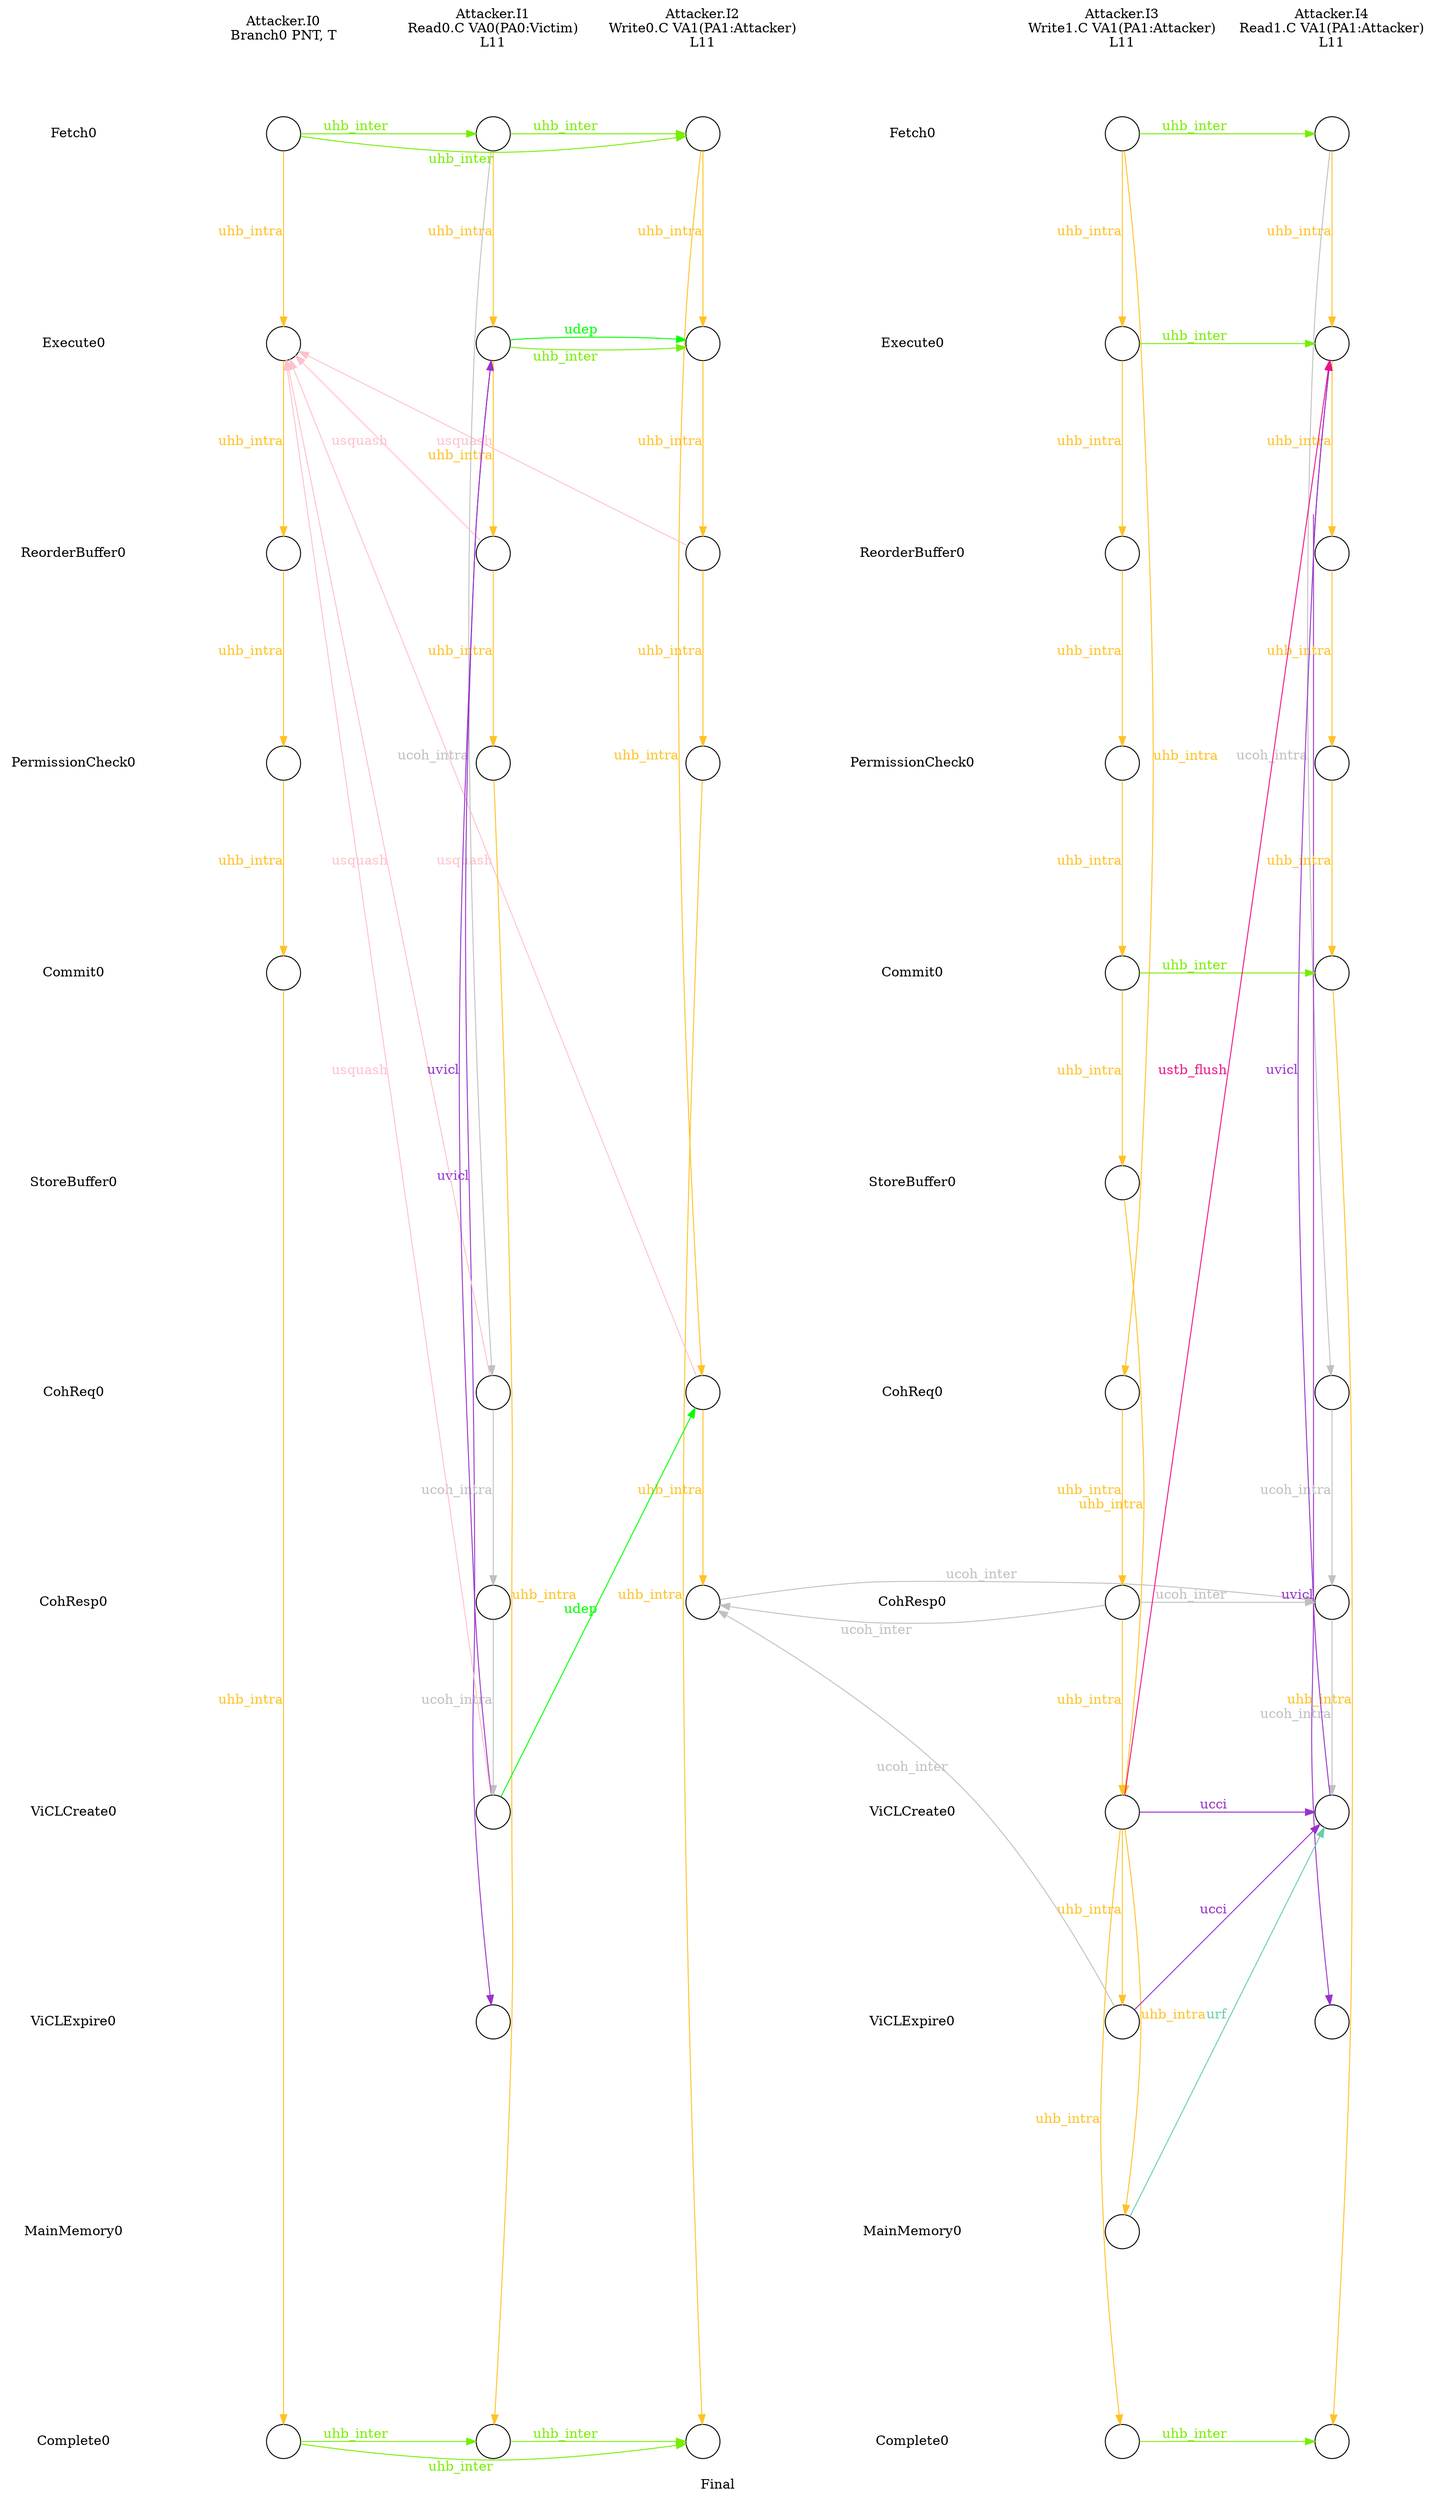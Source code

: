 digraph G {
	layout=neato;
	overlap=scale;
	splines=true;
	label="Final";
	n0_0_label [label="Attacker.I0\nBranch0 PNT, T\n";pos="1,0.5!";shape=none];
	n1_0_label [label="Attacker.I1\nRead0.C VA0(PA0:Victim)\nL11\n";pos="2,0.5!";shape=none];
	n2_0_label [label="Attacker.I2\nWrite0.C VA1(PA1:Attacker)\nL11\n";pos="3,0.5!";shape=none];
	n3_0_label [label="Attacker.I3\nWrite1.C VA1(PA1:Attacker)\nL11\n";pos="5,0.5!";shape=none];
	n4_0_label [label="Attacker.I4\nRead1.C VA1(PA1:Attacker)\nL11\n";pos="6,0.5!";shape=none];
	l0_8_label [label="ViCLCreate0";pos="0,-8!";shape=none];
	l0_7_label [label="CohResp0";pos="0,-7!";shape=none];
	l0_3_label [label="PermissionCheck0";pos="0,-3!";shape=none];
	l0_4_label [label="Commit0";pos="0,-4!";shape=none];
	l0_5_label [label="StoreBuffer0";pos="0,-5!";shape=none];
	l0_10_label [label="MainMemory0";pos="0,-10!";shape=none];
	l0_2_label [label="ReorderBuffer0";pos="0,-2!";shape=none];
	l0_6_label [label="CohReq0";pos="0,-6!";shape=none];
	l0_11_label [label="Complete0";pos="0,-11!";shape=none];
	l0_1_label [label="Execute0";pos="0,-1!";shape=none];
	l0_9_label [label="ViCLExpire0";pos="0,-9!";shape=none];
	l0_0_label [label="Fetch0";pos="0,-0!";shape=none];
	l4_8_label [label="ViCLCreate0";pos="4,-8!";shape=none];
	l4_7_label [label="CohResp0";pos="4,-7!";shape=none];
	l4_3_label [label="PermissionCheck0";pos="4,-3!";shape=none];
	l4_4_label [label="Commit0";pos="4,-4!";shape=none];
	l4_5_label [label="StoreBuffer0";pos="4,-5!";shape=none];
	l4_10_label [label="MainMemory0";pos="4,-10!";shape=none];
	l4_2_label [label="ReorderBuffer0";pos="4,-2!";shape=none];
	l4_6_label [label="CohReq0";pos="4,-6!";shape=none];
	l4_11_label [label="Complete0";pos="4,-11!";shape=none];
	l4_1_label [label="Execute0";pos="4,-1!";shape=none];
	l4_9_label [label="ViCLExpire0";pos="4,-9!";shape=none];
	l4_0_label [label="Fetch0";pos="4,-0!";shape=none];
	n2_0_0_0_Write0_at_0_0 [shape=circle;label="";pos="3,-0!";];
	n2_0_0_0_Write0_at_0_1 [shape=circle;label="";pos="3,-1!";];
	n2_0_0_0_Write0_at_0_2 [shape=circle;label="";pos="3,-2!";];
	n2_0_0_0_Write0_at_0_3 [shape=circle;label="";pos="3,-3!";];
	n2_0_0_0_Write0_at_0_6 [shape=circle;label="";pos="3,-6!";];
	n2_0_0_0_Write0_at_0_7 [shape=circle;label="";pos="3,-7!";];
	n2_0_0_0_Write0_at_0_11 [shape=circle;label="";pos="3,-11!";];
	n1_0_0_0_Read0_at_0_0 [shape=circle;label="";pos="2,-0!";];
	n1_0_0_0_Read0_at_0_1 [shape=circle;label="";pos="2,-1!";];
	n1_0_0_0_Read0_at_0_2 [shape=circle;label="";pos="2,-2!";];
	n1_0_0_0_Read0_at_0_3 [shape=circle;label="";pos="2,-3!";];
	n1_0_0_0_Read0_at_0_6 [shape=circle;label="";pos="2,-6!";];
	n1_0_0_0_Read0_at_0_7 [shape=circle;label="";pos="2,-7!";];
	n1_0_0_0_Read0_at_0_8 [shape=circle;label="";pos="2,-8!";];
	n1_0_0_0_Read0_at_0_9 [shape=circle;label="";pos="2,-9!";];
	n1_0_0_0_Read0_at_0_11 [shape=circle;label="";pos="2,-11!";];
	n0_0_0_0_Branch0_at_0_0 [shape=circle;label="";pos="1,-0!";];
	n0_0_0_0_Branch0_at_0_1 [shape=circle;label="";pos="1,-1!";];
	n0_0_0_0_Branch0_at_0_2 [shape=circle;label="";pos="1,-2!";];
	n0_0_0_0_Branch0_at_0_3 [shape=circle;label="";pos="1,-3!";];
	n0_0_0_0_Branch0_at_0_4 [shape=circle;label="";pos="1,-4!";];
	n0_0_0_0_Branch0_at_0_11 [shape=circle;label="";pos="1,-11!";];
	n4_1_0_0_Read1_at_1_0 [shape=circle;label="";pos="6,-0!";];
	n4_1_0_0_Read1_at_1_1 [shape=circle;label="";pos="6,-1!";];
	n4_1_0_0_Read1_at_1_2 [shape=circle;label="";pos="6,-2!";];
	n4_1_0_0_Read1_at_1_3 [shape=circle;label="";pos="6,-3!";];
	n4_1_0_0_Read1_at_1_4 [shape=circle;label="";pos="6,-4!";];
	n4_1_0_0_Read1_at_1_6 [shape=circle;label="";pos="6,-6!";];
	n4_1_0_0_Read1_at_1_7 [shape=circle;label="";pos="6,-7!";];
	n4_1_0_0_Read1_at_1_8 [shape=circle;label="";pos="6,-8!";];
	n4_1_0_0_Read1_at_1_9 [shape=circle;label="";pos="6,-9!";];
	n4_1_0_0_Read1_at_1_11 [shape=circle;label="";pos="6,-11!";];
	n3_1_0_0_Write1_at_1_0 [shape=circle;label="";pos="5,-0!";];
	n3_1_0_0_Write1_at_1_1 [shape=circle;label="";pos="5,-1!";];
	n3_1_0_0_Write1_at_1_2 [shape=circle;label="";pos="5,-2!";];
	n3_1_0_0_Write1_at_1_3 [shape=circle;label="";pos="5,-3!";];
	n3_1_0_0_Write1_at_1_4 [shape=circle;label="";pos="5,-4!";];
	n3_1_0_0_Write1_at_1_5 [shape=circle;label="";pos="5,-5!";];
	n3_1_0_0_Write1_at_1_6 [shape=circle;label="";pos="5,-6!";];
	n3_1_0_0_Write1_at_1_7 [shape=circle;label="";pos="5,-7!";];
	n3_1_0_0_Write1_at_1_8 [shape=circle;label="";pos="5,-8!";];
	n3_1_0_0_Write1_at_1_9 [shape=circle;label="";pos="5,-9!";];
	n3_1_0_0_Write1_at_1_10 [shape=circle;label="";pos="5,-10!";];
	n3_1_0_0_Write1_at_1_11 [shape=circle;label="";pos="5,-11!";];
	n3_1_0_0_Write1_at_1_10 -> n4_1_0_0_Read1_at_1_8[label="urf";constraint=false;color="aquamarine3";fontcolor="aquamarine3";];
	n2_0_0_0_Write0_at_0_2 -> n0_0_0_0_Branch0_at_0_1[label="usquash";constraint=false;color="pink";fontcolor="pink";];
	n2_0_0_0_Write0_at_0_6 -> n0_0_0_0_Branch0_at_0_1[label="usquash";constraint=false;color="pink";fontcolor="pink";];
	n1_0_0_0_Read0_at_0_2 -> n0_0_0_0_Branch0_at_0_1[label="usquash";constraint=false;color="pink";fontcolor="pink";];
	n1_0_0_0_Read0_at_0_6 -> n0_0_0_0_Branch0_at_0_1[label="usquash";constraint=false;color="pink";fontcolor="pink";];
	n1_0_0_0_Read0_at_0_8 -> n0_0_0_0_Branch0_at_0_1[label="usquash";constraint=false;color="pink";fontcolor="pink";];
	n1_0_0_0_Read0_at_0_1 -> n2_0_0_0_Write0_at_0_1[label="udep";constraint=false;color="green";fontcolor="green";];
	n1_0_0_0_Read0_at_0_8 -> n2_0_0_0_Write0_at_0_6[label="udep";constraint=false;color="green";fontcolor="green";];
	n2_0_0_0_Write0_at_0_0 -> n2_0_0_0_Write0_at_0_1[label="uhb_intra";constraint=false;color="goldenrod1";fontcolor="goldenrod1";];
	n2_0_0_0_Write0_at_0_0 -> n2_0_0_0_Write0_at_0_6[label="uhb_intra";constraint=false;color="goldenrod1";fontcolor="goldenrod1";];
	n2_0_0_0_Write0_at_0_1 -> n2_0_0_0_Write0_at_0_2[label="uhb_intra";constraint=false;color="goldenrod1";fontcolor="goldenrod1";];
	n2_0_0_0_Write0_at_0_2 -> n2_0_0_0_Write0_at_0_3[label="uhb_intra";constraint=false;color="goldenrod1";fontcolor="goldenrod1";];
	n2_0_0_0_Write0_at_0_3 -> n2_0_0_0_Write0_at_0_11[label="uhb_intra";constraint=false;color="goldenrod1";fontcolor="goldenrod1";];
	n2_0_0_0_Write0_at_0_6 -> n2_0_0_0_Write0_at_0_7[label="uhb_intra";constraint=false;color="goldenrod1";fontcolor="goldenrod1";];
	n1_0_0_0_Read0_at_0_0 -> n1_0_0_0_Read0_at_0_1[label="uhb_intra";constraint=false;color="goldenrod1";fontcolor="goldenrod1";];
	n1_0_0_0_Read0_at_0_1 -> n1_0_0_0_Read0_at_0_2[label="uhb_intra";constraint=false;color="goldenrod1";fontcolor="goldenrod1";];
	n1_0_0_0_Read0_at_0_2 -> n1_0_0_0_Read0_at_0_3[label="uhb_intra";constraint=false;color="goldenrod1";fontcolor="goldenrod1";];
	n1_0_0_0_Read0_at_0_3 -> n1_0_0_0_Read0_at_0_11[label="uhb_intra";constraint=false;color="goldenrod1";fontcolor="goldenrod1";];
	n0_0_0_0_Branch0_at_0_0 -> n0_0_0_0_Branch0_at_0_1[label="uhb_intra";constraint=false;color="goldenrod1";fontcolor="goldenrod1";];
	n0_0_0_0_Branch0_at_0_1 -> n0_0_0_0_Branch0_at_0_2[label="uhb_intra";constraint=false;color="goldenrod1";fontcolor="goldenrod1";];
	n0_0_0_0_Branch0_at_0_2 -> n0_0_0_0_Branch0_at_0_3[label="uhb_intra";constraint=false;color="goldenrod1";fontcolor="goldenrod1";];
	n0_0_0_0_Branch0_at_0_3 -> n0_0_0_0_Branch0_at_0_4[label="uhb_intra";constraint=false;color="goldenrod1";fontcolor="goldenrod1";];
	n0_0_0_0_Branch0_at_0_4 -> n0_0_0_0_Branch0_at_0_11[label="uhb_intra";constraint=false;color="goldenrod1";fontcolor="goldenrod1";];
	n4_1_0_0_Read1_at_1_0 -> n4_1_0_0_Read1_at_1_1[label="uhb_intra";constraint=false;color="goldenrod1";fontcolor="goldenrod1";];
	n4_1_0_0_Read1_at_1_1 -> n4_1_0_0_Read1_at_1_2[label="uhb_intra";constraint=false;color="goldenrod1";fontcolor="goldenrod1";];
	n4_1_0_0_Read1_at_1_2 -> n4_1_0_0_Read1_at_1_3[label="uhb_intra";constraint=false;color="goldenrod1";fontcolor="goldenrod1";];
	n4_1_0_0_Read1_at_1_3 -> n4_1_0_0_Read1_at_1_4[label="uhb_intra";constraint=false;color="goldenrod1";fontcolor="goldenrod1";];
	n4_1_0_0_Read1_at_1_4 -> n4_1_0_0_Read1_at_1_11[label="uhb_intra";constraint=false;color="goldenrod1";fontcolor="goldenrod1";];
	n3_1_0_0_Write1_at_1_0 -> n3_1_0_0_Write1_at_1_1[label="uhb_intra";constraint=false;color="goldenrod1";fontcolor="goldenrod1";];
	n3_1_0_0_Write1_at_1_0 -> n3_1_0_0_Write1_at_1_6[label="uhb_intra";constraint=false;color="goldenrod1";fontcolor="goldenrod1";];
	n3_1_0_0_Write1_at_1_1 -> n3_1_0_0_Write1_at_1_2[label="uhb_intra";constraint=false;color="goldenrod1";fontcolor="goldenrod1";];
	n3_1_0_0_Write1_at_1_2 -> n3_1_0_0_Write1_at_1_3[label="uhb_intra";constraint=false;color="goldenrod1";fontcolor="goldenrod1";];
	n3_1_0_0_Write1_at_1_3 -> n3_1_0_0_Write1_at_1_4[label="uhb_intra";constraint=false;color="goldenrod1";fontcolor="goldenrod1";];
	n3_1_0_0_Write1_at_1_4 -> n3_1_0_0_Write1_at_1_5[label="uhb_intra";constraint=false;color="goldenrod1";fontcolor="goldenrod1";];
	n3_1_0_0_Write1_at_1_5 -> n3_1_0_0_Write1_at_1_8[label="uhb_intra";constraint=false;color="goldenrod1";fontcolor="goldenrod1";];
	n3_1_0_0_Write1_at_1_6 -> n3_1_0_0_Write1_at_1_7[label="uhb_intra";constraint=false;color="goldenrod1";fontcolor="goldenrod1";];
	n3_1_0_0_Write1_at_1_7 -> n3_1_0_0_Write1_at_1_8[label="uhb_intra";constraint=false;color="goldenrod1";fontcolor="goldenrod1";];
	n3_1_0_0_Write1_at_1_8 -> n3_1_0_0_Write1_at_1_9[label="uhb_intra";constraint=false;color="goldenrod1";fontcolor="goldenrod1";];
	n3_1_0_0_Write1_at_1_8 -> n3_1_0_0_Write1_at_1_10[label="uhb_intra";constraint=false;color="goldenrod1";fontcolor="goldenrod1";];
	n3_1_0_0_Write1_at_1_8 -> n3_1_0_0_Write1_at_1_11[label="uhb_intra";constraint=false;color="goldenrod1";fontcolor="goldenrod1";];
	n2_0_0_0_Write0_at_0_7 -> n4_1_0_0_Read1_at_1_7[label="ucoh_inter";constraint=false;color="gray";fontcolor="gray";];
	n3_1_0_0_Write1_at_1_7 -> n2_0_0_0_Write0_at_0_7[label="ucoh_inter";constraint=false;color="gray";fontcolor="gray";];
	n3_1_0_0_Write1_at_1_7 -> n4_1_0_0_Read1_at_1_7[label="ucoh_inter";constraint=false;color="gray";fontcolor="gray";];
	n3_1_0_0_Write1_at_1_9 -> n2_0_0_0_Write0_at_0_7[label="ucoh_inter";constraint=false;color="gray";fontcolor="gray";];
	n1_0_0_0_Read0_at_0_0 -> n2_0_0_0_Write0_at_0_0[label="uhb_inter";constraint=false;color="chartreuse2";fontcolor="chartreuse2";];
	n1_0_0_0_Read0_at_0_1 -> n2_0_0_0_Write0_at_0_1[label="uhb_inter";constraint=false;color="chartreuse2";fontcolor="chartreuse2";];
	n1_0_0_0_Read0_at_0_11 -> n2_0_0_0_Write0_at_0_11[label="uhb_inter";constraint=false;color="chartreuse2";fontcolor="chartreuse2";];
	n0_0_0_0_Branch0_at_0_0 -> n2_0_0_0_Write0_at_0_0[label="uhb_inter";constraint=false;color="chartreuse2";fontcolor="chartreuse2";];
	n0_0_0_0_Branch0_at_0_0 -> n1_0_0_0_Read0_at_0_0[label="uhb_inter";constraint=false;color="chartreuse2";fontcolor="chartreuse2";];
	n0_0_0_0_Branch0_at_0_11 -> n2_0_0_0_Write0_at_0_11[label="uhb_inter";constraint=false;color="chartreuse2";fontcolor="chartreuse2";];
	n0_0_0_0_Branch0_at_0_11 -> n1_0_0_0_Read0_at_0_11[label="uhb_inter";constraint=false;color="chartreuse2";fontcolor="chartreuse2";];
	n3_1_0_0_Write1_at_1_0 -> n4_1_0_0_Read1_at_1_0[label="uhb_inter";constraint=false;color="chartreuse2";fontcolor="chartreuse2";];
	n3_1_0_0_Write1_at_1_1 -> n4_1_0_0_Read1_at_1_1[label="uhb_inter";constraint=false;color="chartreuse2";fontcolor="chartreuse2";];
	n3_1_0_0_Write1_at_1_4 -> n4_1_0_0_Read1_at_1_4[label="uhb_inter";constraint=false;color="chartreuse2";fontcolor="chartreuse2";];
	n3_1_0_0_Write1_at_1_11 -> n4_1_0_0_Read1_at_1_11[label="uhb_inter";constraint=false;color="chartreuse2";fontcolor="chartreuse2";];
	n1_0_0_0_Read0_at_0_1 -> n1_0_0_0_Read0_at_0_9[label="uvicl";constraint=false;color="darkorchid";fontcolor="darkorchid";];
	n1_0_0_0_Read0_at_0_8 -> n1_0_0_0_Read0_at_0_1[label="uvicl";constraint=false;color="darkorchid";fontcolor="darkorchid";];
	n4_1_0_0_Read1_at_1_1 -> n4_1_0_0_Read1_at_1_9[label="uvicl";constraint=false;color="darkorchid";fontcolor="darkorchid";];
	n4_1_0_0_Read1_at_1_8 -> n4_1_0_0_Read1_at_1_1[label="uvicl";constraint=false;color="darkorchid";fontcolor="darkorchid";];
	n3_1_0_0_Write1_at_1_8 -> n4_1_0_0_Read1_at_1_8[label="ucci";constraint=false;color="darkorchid";fontcolor="darkorchid";];
	n3_1_0_0_Write1_at_1_9 -> n4_1_0_0_Read1_at_1_8[label="ucci";constraint=false;color="darkorchid";fontcolor="darkorchid";];
	n1_0_0_0_Read0_at_0_0 -> n1_0_0_0_Read0_at_0_6[label="ucoh_intra";constraint=false;color="gray";fontcolor="gray";];
	n1_0_0_0_Read0_at_0_6 -> n1_0_0_0_Read0_at_0_7[label="ucoh_intra";constraint=false;color="gray";fontcolor="gray";];
	n1_0_0_0_Read0_at_0_7 -> n1_0_0_0_Read0_at_0_8[label="ucoh_intra";constraint=false;color="gray";fontcolor="gray";];
	n4_1_0_0_Read1_at_1_0 -> n4_1_0_0_Read1_at_1_6[label="ucoh_intra";constraint=false;color="gray";fontcolor="gray";];
	n4_1_0_0_Read1_at_1_6 -> n4_1_0_0_Read1_at_1_7[label="ucoh_intra";constraint=false;color="gray";fontcolor="gray";];
	n4_1_0_0_Read1_at_1_7 -> n4_1_0_0_Read1_at_1_8[label="ucoh_intra";constraint=false;color="gray";fontcolor="gray";];
	n3_1_0_0_Write1_at_1_8 -> n4_1_0_0_Read1_at_1_1[label="ustb_flush";constraint=false;color="deeppink2";fontcolor="deeppink2";];
}

